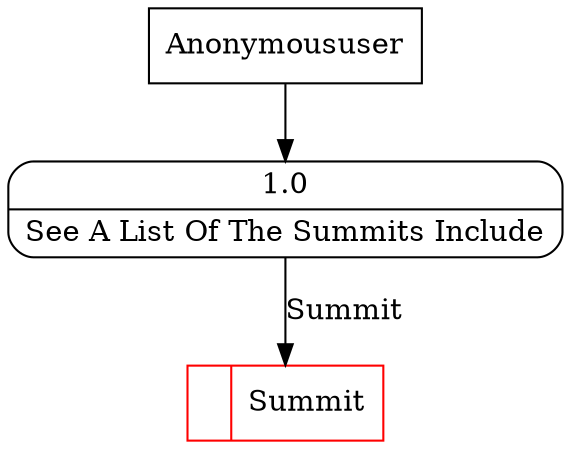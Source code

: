 digraph dfd2{ 
node[shape=record]
200 [label="<f0>  |<f1> Summit " color=red];
201 [label="Anonymoususer" shape=box];
202 [label="{<f0> 1.0|<f1> See A List Of The Summits Include }" shape=Mrecord];
201 -> 202
202 -> 200 [label="Summit"]
}
